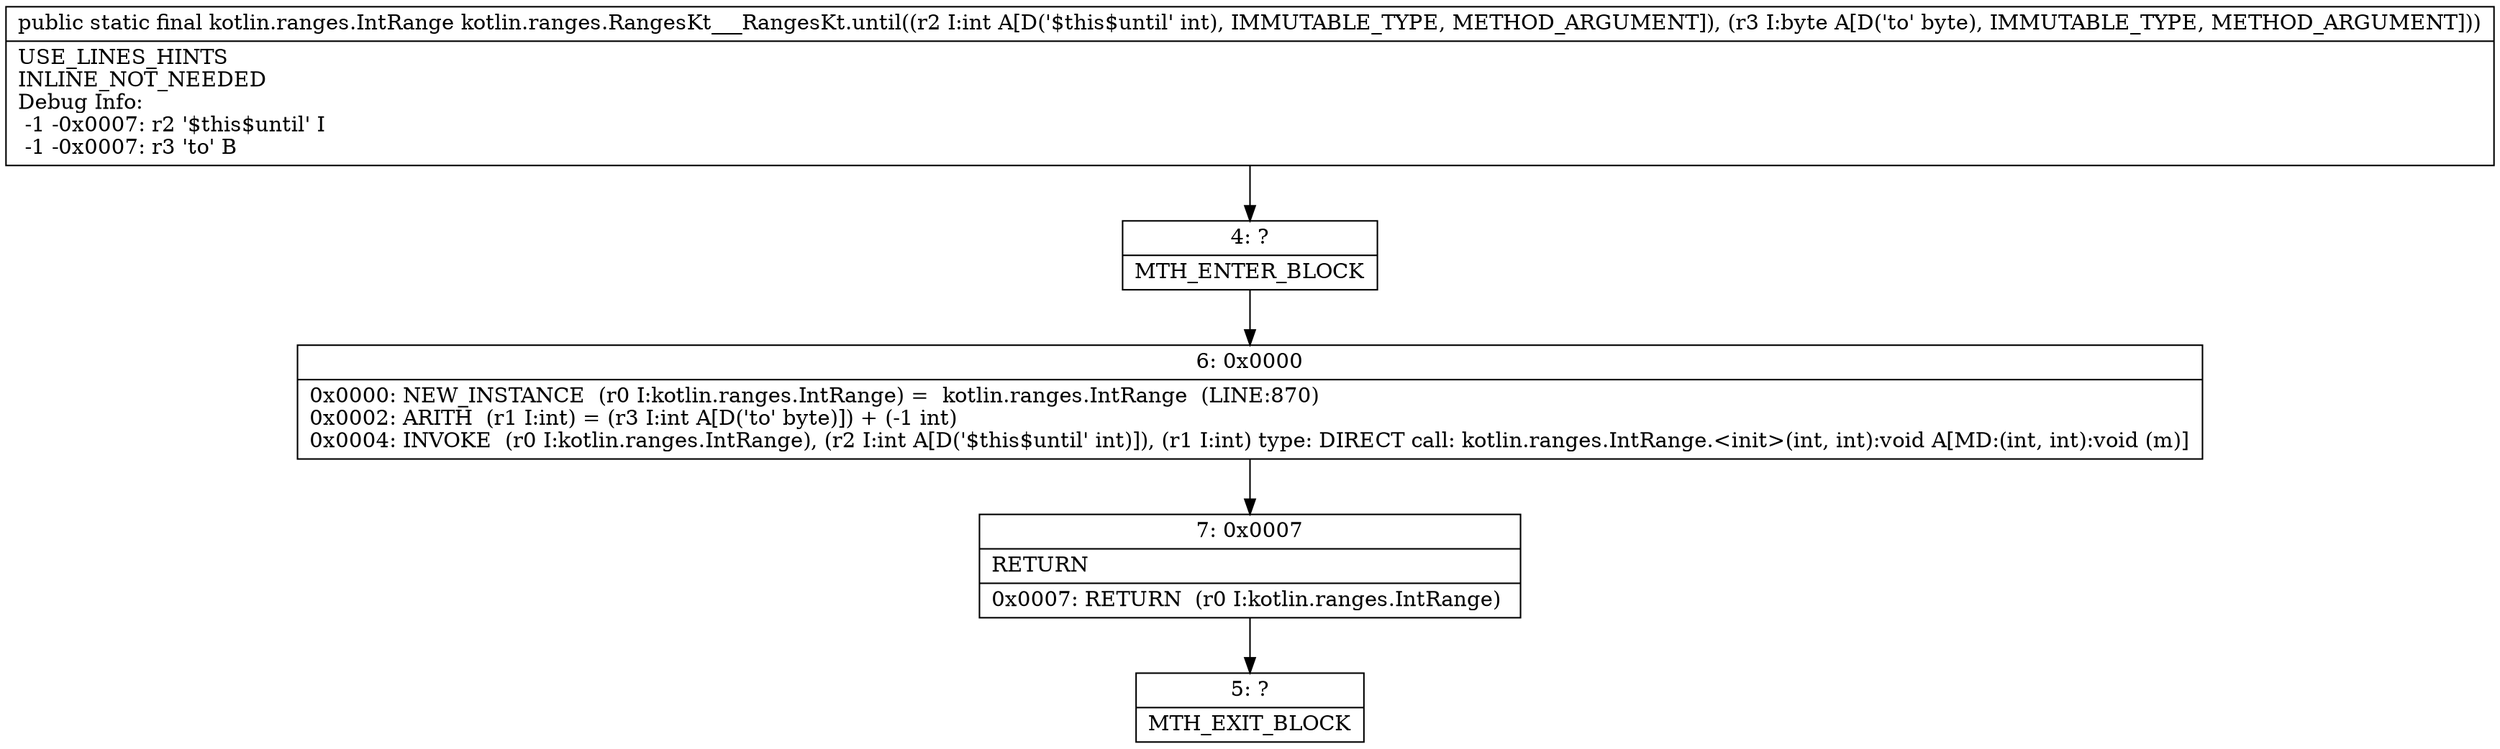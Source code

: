 digraph "CFG forkotlin.ranges.RangesKt___RangesKt.until(IB)Lkotlin\/ranges\/IntRange;" {
Node_4 [shape=record,label="{4\:\ ?|MTH_ENTER_BLOCK\l}"];
Node_6 [shape=record,label="{6\:\ 0x0000|0x0000: NEW_INSTANCE  (r0 I:kotlin.ranges.IntRange) =  kotlin.ranges.IntRange  (LINE:870)\l0x0002: ARITH  (r1 I:int) = (r3 I:int A[D('to' byte)]) + (\-1 int) \l0x0004: INVOKE  (r0 I:kotlin.ranges.IntRange), (r2 I:int A[D('$this$until' int)]), (r1 I:int) type: DIRECT call: kotlin.ranges.IntRange.\<init\>(int, int):void A[MD:(int, int):void (m)]\l}"];
Node_7 [shape=record,label="{7\:\ 0x0007|RETURN\l|0x0007: RETURN  (r0 I:kotlin.ranges.IntRange) \l}"];
Node_5 [shape=record,label="{5\:\ ?|MTH_EXIT_BLOCK\l}"];
MethodNode[shape=record,label="{public static final kotlin.ranges.IntRange kotlin.ranges.RangesKt___RangesKt.until((r2 I:int A[D('$this$until' int), IMMUTABLE_TYPE, METHOD_ARGUMENT]), (r3 I:byte A[D('to' byte), IMMUTABLE_TYPE, METHOD_ARGUMENT]))  | USE_LINES_HINTS\lINLINE_NOT_NEEDED\lDebug Info:\l  \-1 \-0x0007: r2 '$this$until' I\l  \-1 \-0x0007: r3 'to' B\l}"];
MethodNode -> Node_4;Node_4 -> Node_6;
Node_6 -> Node_7;
Node_7 -> Node_5;
}

